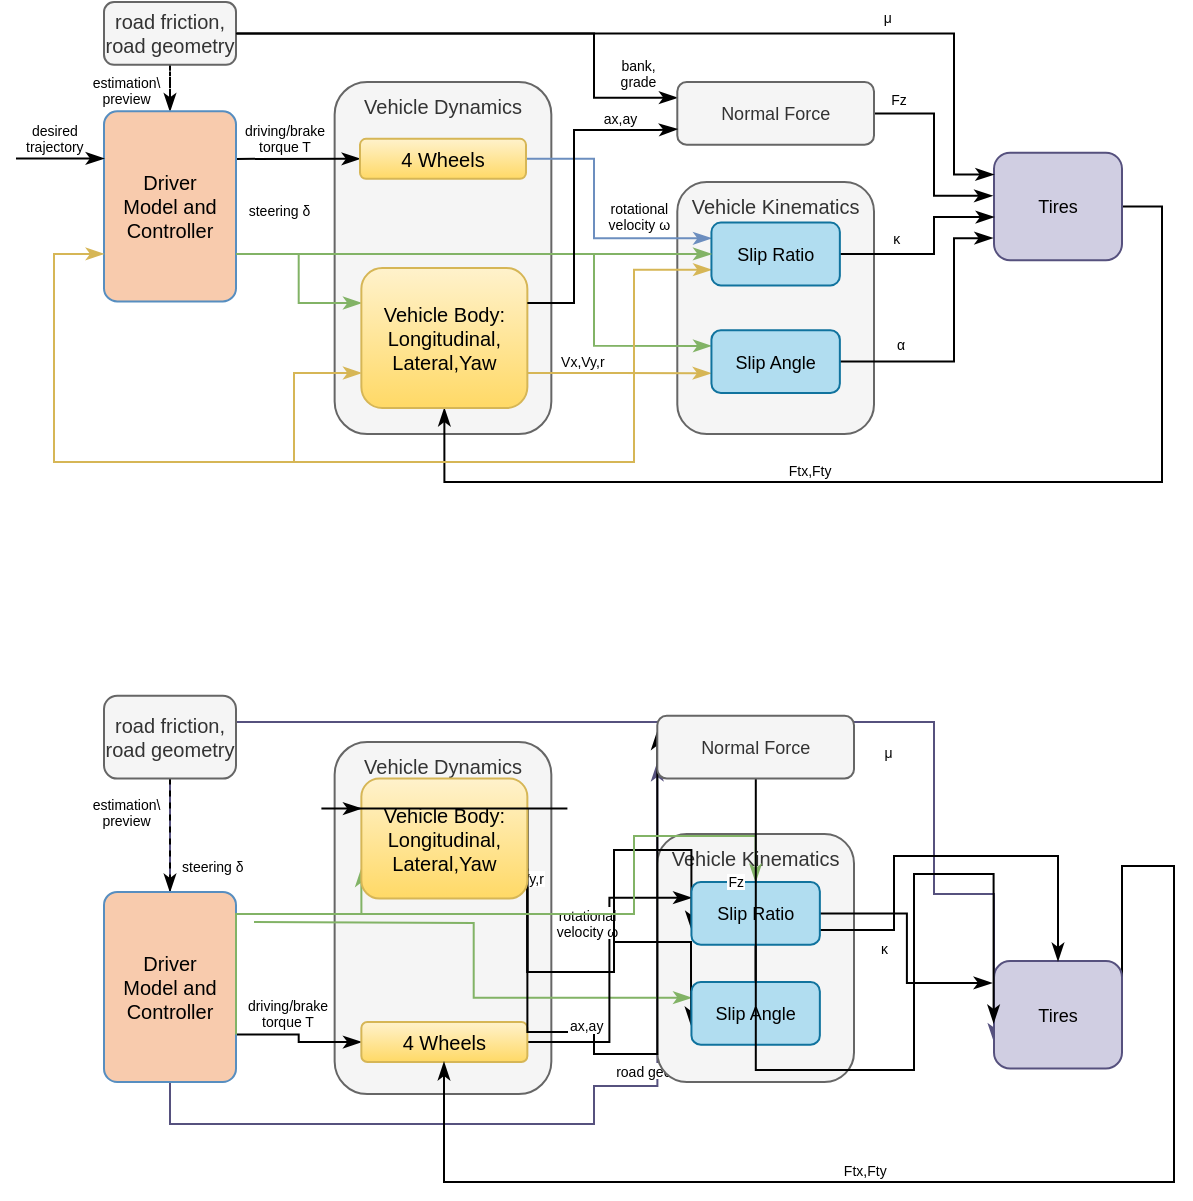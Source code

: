 <mxfile version="14.5.3" type="github"><diagram id="g7usEjnd5ee0Ly5ZbJtn" name="Page-1"><mxGraphModel dx="1778" dy="947" grid="1" gridSize="10" guides="1" tooltips="1" connect="1" arrows="1" fold="1" page="1" pageScale="1" pageWidth="850" pageHeight="1100" math="0" shadow="0"><root><mxCell id="0"/><mxCell id="1" parent="0"/><mxCell id="kuxUDI9ris-chH6kOZA5-78" value="" style="edgeStyle=orthogonalEdgeStyle;rounded=0;orthogonalLoop=1;jettySize=auto;startArrow=none;startFill=0;endArrow=classicThin;endFill=1;fontSize=7;dashed=1;" parent="1" source="kuxUDI9ris-chH6kOZA5-68" target="kuxUDI9ris-chH6kOZA5-31" edge="1"><mxGeometry relative="1" as="geometry"/></mxCell><mxCell id="kuxUDI9ris-chH6kOZA5-79" value="estimation\&#10;preview" style="edgeLabel;align=center;verticalAlign=middle;resizable=0;points=[];fontSize=7;" parent="kuxUDI9ris-chH6kOZA5-78" vertex="1" connectable="0"><mxGeometry x="-0.254" relative="1" as="geometry"><mxPoint x="-22" y="-6.04" as="offset"/></mxGeometry></mxCell><mxCell id="kuxUDI9ris-chH6kOZA5-128" value="" style="edgeStyle=orthogonalEdgeStyle;rounded=0;orthogonalLoop=1;jettySize=auto;entryX=0;entryY=0.25;entryDx=0;entryDy=0;startArrow=none;startFill=0;endArrow=classicThin;endFill=1;fontSize=7;exitX=1;exitY=0.5;exitDx=0;exitDy=0;" parent="1" source="kuxUDI9ris-chH6kOZA5-68" target="kuxUDI9ris-chH6kOZA5-61" edge="1"><mxGeometry relative="1" as="geometry"><Array as="points"><mxPoint x="420" y="246"/><mxPoint x="420" y="278"/></Array></mxGeometry></mxCell><mxCell id="kuxUDI9ris-chH6kOZA5-133" value="bank, &#10;grade" style="edgeLabel;align=center;verticalAlign=middle;resizable=0;points=[];fontSize=7;" parent="kuxUDI9ris-chH6kOZA5-128" vertex="1" connectable="0"><mxGeometry x="0.588" y="-1" relative="1" as="geometry"><mxPoint x="23" y="-2.1" as="offset"/></mxGeometry></mxCell><mxCell id="kuxUDI9ris-chH6kOZA5-68" value="road friction,&#10;road geometry" style="rounded=1;labelBackgroundColor=none;arcSize=16;verticalAlign=middle;fontSize=10;align=center;fillColor=#f5f5f5;strokeColor=#666666;fontColor=#333333;" parent="1" vertex="1"><mxGeometry x="175" y="230" width="66" height="31.42" as="geometry"/></mxCell><mxCell id="kuxUDI9ris-chH6kOZA5-50" value="Vehicle Kinematics" style="rounded=1;align=center;verticalAlign=top;fontSize=10;fontStyle=0;strokeColor=#666666;fillColor=#f5f5f5;fontColor=#333333;glass=0;" parent="1" vertex="1"><mxGeometry x="461.65" y="320" width="98.35" height="126" as="geometry"/></mxCell><mxCell id="kuxUDI9ris-chH6kOZA5-32" value="Vehicle Dynamics" style="rounded=1;align=center;verticalAlign=top;fontSize=10;fontStyle=0;strokeColor=#666666;fillColor=#f5f5f5;fontColor=#333333;glass=0;" parent="1" vertex="1"><mxGeometry x="290.32" y="270" width="108.35" height="176" as="geometry"/></mxCell><mxCell id="kuxUDI9ris-chH6kOZA5-37" value="" style="edgeStyle=orthogonalEdgeStyle;rounded=0;orthogonalLoop=1;jettySize=auto;entryX=0;entryY=0.5;entryDx=0;entryDy=0;exitX=1;exitY=0.25;exitDx=0;exitDy=0;endArrow=classicThin;endFill=1;" parent="1" source="kuxUDI9ris-chH6kOZA5-31" target="kuxUDI9ris-chH6kOZA5-33" edge="1"><mxGeometry relative="1" as="geometry"><mxPoint x="230" y="369" as="sourcePoint"/></mxGeometry></mxCell><mxCell id="kuxUDI9ris-chH6kOZA5-38" value="driving/brake &#10;torque T" style="edgeLabel;align=center;verticalAlign=middle;resizable=0;points=[];fontSize=7;" parent="kuxUDI9ris-chH6kOZA5-37" vertex="1" connectable="0"><mxGeometry x="-0.258" y="-1" relative="1" as="geometry"><mxPoint x="1.24" y="-11.41" as="offset"/></mxGeometry></mxCell><mxCell id="kuxUDI9ris-chH6kOZA5-41" value="" style="edgeStyle=orthogonalEdgeStyle;rounded=0;orthogonalLoop=1;jettySize=auto;exitX=1;exitY=0.75;exitDx=0;exitDy=0;fontSize=7;endArrow=classicThin;endFill=1;fillColor=#d5e8d4;strokeColor=#82b366;entryX=0;entryY=0.25;entryDx=0;entryDy=0;" parent="1" source="kuxUDI9ris-chH6kOZA5-31" target="kuxUDI9ris-chH6kOZA5-39" edge="1"><mxGeometry relative="1" as="geometry"/></mxCell><mxCell id="kuxUDI9ris-chH6kOZA5-42" value="steering δ" style="edgeLabel;align=center;verticalAlign=middle;resizable=0;points=[];fontSize=7;" parent="kuxUDI9ris-chH6kOZA5-41" vertex="1" connectable="0"><mxGeometry x="-0.199" y="1" relative="1" as="geometry"><mxPoint x="-10.86" y="-25.51" as="offset"/></mxGeometry></mxCell><mxCell id="kuxUDI9ris-chH6kOZA5-56" value="" style="edgeStyle=orthogonalEdgeStyle;rounded=0;orthogonalLoop=1;jettySize=auto;exitX=1;exitY=0.75;exitDx=0;exitDy=0;entryX=0;entryY=0.25;entryDx=0;entryDy=0;fontSize=7;endArrow=classicThin;endFill=1;fillColor=#d5e8d4;strokeColor=#82b366;" parent="1" source="kuxUDI9ris-chH6kOZA5-31" target="kuxUDI9ris-chH6kOZA5-48" edge="1"><mxGeometry relative="1" as="geometry"><Array as="points"><mxPoint x="420" y="356"/><mxPoint x="420" y="401"/></Array></mxGeometry></mxCell><mxCell id="kuxUDI9ris-chH6kOZA5-31" value="Driver &#10;Model and &#10;Controller" style="rounded=1;align=center;verticalAlign=middle;fontSize=10;fontStyle=0;fillColor=#F8CBAD;strokeColor=#578EC0;arcSize=10;" parent="1" vertex="1"><mxGeometry x="175" y="284.68" width="66" height="95.03" as="geometry"/></mxCell><mxCell id="kuxUDI9ris-chH6kOZA5-44" value="" style="edgeStyle=orthogonalEdgeStyle;rounded=0;orthogonalLoop=1;jettySize=auto;fontSize=7;entryX=0;entryY=0.25;entryDx=0;entryDy=0;endArrow=classicThin;endFill=1;fillColor=#dae8fc;strokeColor=#6c8ebf;" parent="1" source="kuxUDI9ris-chH6kOZA5-33" target="kuxUDI9ris-chH6kOZA5-51" edge="1"><mxGeometry relative="1" as="geometry"><mxPoint x="460" y="300" as="targetPoint"/><Array as="points"><mxPoint x="420" y="308"/><mxPoint x="420" y="348"/></Array></mxGeometry></mxCell><mxCell id="kuxUDI9ris-chH6kOZA5-45" value="rotational &#10;velocity ω" style="edgeLabel;align=center;verticalAlign=middle;resizable=0;points=[];fontSize=7;" parent="kuxUDI9ris-chH6kOZA5-44" vertex="1" connectable="0"><mxGeometry x="0.169" relative="1" as="geometry"><mxPoint x="18.64" y="-10.92" as="offset"/></mxGeometry></mxCell><mxCell id="kuxUDI9ris-chH6kOZA5-33" value="4 Wheels" style="rounded=1;align=center;verticalAlign=middle;fontSize=10;fontStyle=0;fillColor=#fff2cc;strokeColor=#d6b656;gradientColor=#ffd966;" parent="1" vertex="1"><mxGeometry x="303" y="298.425" width="83" height="20" as="geometry"/></mxCell><mxCell id="kuxUDI9ris-chH6kOZA5-34" value="" style="edgeStyle=orthogonalEdgeStyle;rounded=0;orthogonalLoop=1;jettySize=auto;exitX=0.5;exitY=1;exitDx=0;exitDy=0;" parent="1" source="kuxUDI9ris-chH6kOZA5-33" target="kuxUDI9ris-chH6kOZA5-33" edge="1"><mxGeometry relative="1" as="geometry"/></mxCell><mxCell id="kuxUDI9ris-chH6kOZA5-46" value="" style="edgeStyle=orthogonalEdgeStyle;rounded=0;orthogonalLoop=1;jettySize=auto;exitX=1;exitY=0.5;exitDx=0;exitDy=0;fontSize=7;endArrow=classicThin;endFill=1;entryX=0.5;entryY=1;entryDx=0;entryDy=0;" parent="1" source="kuxUDI9ris-chH6kOZA5-35" target="kuxUDI9ris-chH6kOZA5-39" edge="1"><mxGeometry relative="1" as="geometry"><mxPoint x="345" y="430" as="targetPoint"/><Array as="points"><mxPoint x="704" y="332"/><mxPoint x="704" y="470"/><mxPoint x="345" y="470"/></Array></mxGeometry></mxCell><mxCell id="kuxUDI9ris-chH6kOZA5-47" value="Ftx,Fty" style="edgeLabel;align=center;verticalAlign=middle;resizable=0;points=[];fontSize=7;" parent="kuxUDI9ris-chH6kOZA5-46" vertex="1" connectable="0"><mxGeometry x="0.217" relative="1" as="geometry"><mxPoint x="2.99" y="-6" as="offset"/></mxGeometry></mxCell><mxCell id="kuxUDI9ris-chH6kOZA5-35" value="Tires" style="rounded=1;align=center;verticalAlign=middle;fillColor=#d0cee2;strokeColor=#56517e;fontSize=9;fontStyle=0;" parent="1" vertex="1"><mxGeometry x="620" y="305.32" width="64" height="53.76" as="geometry"/></mxCell><mxCell id="kuxUDI9ris-chH6kOZA5-53" value="" style="edgeStyle=orthogonalEdgeStyle;rounded=0;orthogonalLoop=1;jettySize=auto;fontSize=7;entryX=-0.003;entryY=0.685;entryDx=0;entryDy=0;entryPerimeter=0;endArrow=classicThin;endFill=1;exitX=1;exitY=0.75;exitDx=0;exitDy=0;fillColor=#fff2cc;strokeColor=#d6b656;" parent="1" source="kuxUDI9ris-chH6kOZA5-39" target="kuxUDI9ris-chH6kOZA5-48" edge="1"><mxGeometry relative="1" as="geometry"/></mxCell><mxCell id="kuxUDI9ris-chH6kOZA5-54" value="Vx,Vy,r" style="edgeLabel;align=center;verticalAlign=middle;resizable=0;points=[];fontSize=7;" parent="kuxUDI9ris-chH6kOZA5-53" vertex="1" connectable="0"><mxGeometry x="-0.624" relative="1" as="geometry"><mxPoint x="9.99" y="-5.7" as="offset"/></mxGeometry></mxCell><mxCell id="kuxUDI9ris-chH6kOZA5-58" value="" style="edgeStyle=orthogonalEdgeStyle;rounded=0;orthogonalLoop=1;jettySize=auto;startArrow=none;startFill=0;endArrow=classicThin;endFill=1;fontSize=7;entryX=0;entryY=0.75;entryDx=0;entryDy=0;exitX=1;exitY=0.75;exitDx=0;exitDy=0;fillColor=#fff2cc;strokeColor=#d6b656;" parent="1" source="kuxUDI9ris-chH6kOZA5-39" target="kuxUDI9ris-chH6kOZA5-51" edge="1"><mxGeometry relative="1" as="geometry"><mxPoint x="450" y="410" as="targetPoint"/><Array as="points"><mxPoint x="440" y="416"/><mxPoint x="440" y="364"/></Array></mxGeometry></mxCell><mxCell id="kuxUDI9ris-chH6kOZA5-39" value="Vehicle Body:&#10;Longitudinal,&#10;Lateral,Yaw" style="rounded=1;align=center;verticalAlign=middle;fontSize=10;fontStyle=0;fillColor=#fff2cc;strokeColor=#d6b656;gradientColor=#ffd966;" parent="1" vertex="1"><mxGeometry x="303.68" y="363" width="83" height="70" as="geometry"/></mxCell><mxCell id="kuxUDI9ris-chH6kOZA5-64" value="" style="edgeStyle=orthogonalEdgeStyle;rounded=0;orthogonalLoop=1;jettySize=auto;startArrow=none;startFill=0;endArrow=classicThin;endFill=1;fontSize=7;entryX=-0.01;entryY=0.795;entryDx=0;entryDy=0;entryPerimeter=0;" parent="1" source="kuxUDI9ris-chH6kOZA5-48" target="kuxUDI9ris-chH6kOZA5-35" edge="1"><mxGeometry relative="1" as="geometry"><mxPoint x="610" y="370" as="targetPoint"/><Array as="points"><mxPoint x="600" y="410"/><mxPoint x="600" y="348"/></Array></mxGeometry></mxCell><mxCell id="kuxUDI9ris-chH6kOZA5-75" value="α" style="edgeLabel;align=center;verticalAlign=middle;resizable=0;points=[];fontSize=7;" parent="kuxUDI9ris-chH6kOZA5-64" vertex="1" connectable="0"><mxGeometry x="-0.642" y="-1" relative="1" as="geometry"><mxPoint x="5.88" y="-9.8" as="offset"/></mxGeometry></mxCell><mxCell id="kuxUDI9ris-chH6kOZA5-48" value="Slip Angle" style="rounded=1;align=center;verticalAlign=middle;fillColor=#b1ddf0;strokeColor=#10739e;fontSize=9;fontStyle=0;" parent="1" vertex="1"><mxGeometry x="478.72" y="394.094" width="64.21" height="31.42" as="geometry"/></mxCell><mxCell id="kuxUDI9ris-chH6kOZA5-63" value="" style="edgeStyle=orthogonalEdgeStyle;rounded=0;orthogonalLoop=1;jettySize=auto;startArrow=none;startFill=0;endArrow=classicThin;endFill=1;fontSize=7;entryX=0;entryY=0.599;entryDx=0;entryDy=0;entryPerimeter=0;" parent="1" source="kuxUDI9ris-chH6kOZA5-51" target="kuxUDI9ris-chH6kOZA5-35" edge="1"><mxGeometry relative="1" as="geometry"><mxPoint x="600" y="342" as="targetPoint"/><Array as="points"><mxPoint x="590" y="356"/><mxPoint x="590" y="338"/></Array></mxGeometry></mxCell><mxCell id="kuxUDI9ris-chH6kOZA5-74" value="κ" style="edgeLabel;align=center;verticalAlign=middle;resizable=0;points=[];fontSize=7;" parent="kuxUDI9ris-chH6kOZA5-63" vertex="1" connectable="0"><mxGeometry x="0.016" y="6" relative="1" as="geometry"><mxPoint x="-12.88" y="-6.31" as="offset"/></mxGeometry></mxCell><mxCell id="kuxUDI9ris-chH6kOZA5-51" value="Slip Ratio" style="rounded=1;align=center;verticalAlign=middle;fillColor=#b1ddf0;strokeColor=#10739e;fontSize=9;fontStyle=0;" parent="1" vertex="1"><mxGeometry x="478.72" y="340.29" width="64.21" height="31.42" as="geometry"/></mxCell><mxCell id="kuxUDI9ris-chH6kOZA5-59" value="" style="edgeStyle=orthogonalEdgeStyle;rounded=0;orthogonalLoop=1;jettySize=auto;exitX=1;exitY=0.75;exitDx=0;exitDy=0;fontSize=7;endArrow=classicThin;endFill=1;fillColor=#d5e8d4;strokeColor=#82b366;entryX=0;entryY=0.5;entryDx=0;entryDy=0;" parent="1" source="kuxUDI9ris-chH6kOZA5-31" target="kuxUDI9ris-chH6kOZA5-51" edge="1"><mxGeometry relative="1" as="geometry"><mxPoint x="230" y="365.953" as="sourcePoint"/><mxPoint x="337.68" y="410" as="targetPoint"/></mxGeometry></mxCell><mxCell id="kuxUDI9ris-chH6kOZA5-62" value="" style="edgeStyle=orthogonalEdgeStyle;rounded=0;orthogonalLoop=1;jettySize=auto;startArrow=none;startFill=0;endArrow=classicThin;endFill=1;fontSize=7;entryX=-0.012;entryY=0.402;entryDx=0;entryDy=0;entryPerimeter=0;" parent="1" source="kuxUDI9ris-chH6kOZA5-61" target="kuxUDI9ris-chH6kOZA5-35" edge="1"><mxGeometry relative="1" as="geometry"><mxPoint x="600" y="329" as="targetPoint"/><Array as="points"><mxPoint x="590" y="286"/><mxPoint x="590" y="327"/></Array></mxGeometry></mxCell><mxCell id="kuxUDI9ris-chH6kOZA5-76" value="Fz" style="edgeLabel;align=center;verticalAlign=middle;resizable=0;points=[];fontSize=7;" parent="kuxUDI9ris-chH6kOZA5-62" vertex="1" connectable="0"><mxGeometry x="-0.736" y="1" relative="1" as="geometry"><mxPoint x="-1.24" y="-6" as="offset"/></mxGeometry></mxCell><mxCell id="kuxUDI9ris-chH6kOZA5-61" value="Normal Force" style="rounded=1;align=center;verticalAlign=middle;fontSize=9;fontStyle=0;fillColor=#f5f5f5;strokeColor=#666666;fontColor=#333333;" parent="1" vertex="1"><mxGeometry x="461.65" y="270" width="98.35" height="31.42" as="geometry"/></mxCell><mxCell id="kuxUDI9ris-chH6kOZA5-81" value="" style="edgeStyle=orthogonalEdgeStyle;rounded=0;orthogonalLoop=1;jettySize=auto;entryX=0;entryY=0.75;entryDx=0;entryDy=0;startArrow=none;startFill=0;endArrow=classicThin;endFill=1;fontSize=10;fillColor=#d0cee2;strokeColor=#56517e;" parent="1" source="kuxUDI9ris-chH6kOZA5-87" target="kuxUDI9ris-chH6kOZA5-118" edge="1"><mxGeometry relative="1" as="geometry"><Array as="points"><mxPoint x="420" y="791"/><mxPoint x="420" y="772"/></Array></mxGeometry></mxCell><mxCell id="kuxUDI9ris-chH6kOZA5-82" value="road geometry" style="edgeLabel;align=center;verticalAlign=middle;resizable=0;points=[];fontSize=7;" parent="kuxUDI9ris-chH6kOZA5-81" vertex="1" connectable="0"><mxGeometry x="0.278" y="1" relative="1" as="geometry"><mxPoint x="36.62" y="-25.42" as="offset"/></mxGeometry></mxCell><mxCell id="kuxUDI9ris-chH6kOZA5-83" value="" style="edgeStyle=orthogonalEdgeStyle;rounded=0;orthogonalLoop=1;jettySize=auto;entryX=0;entryY=0.75;entryDx=0;entryDy=0;startArrow=none;startFill=0;endArrow=classicThin;endFill=1;fontSize=7;fillColor=#d0cee2;strokeColor=#56517e;" parent="1" source="kuxUDI9ris-chH6kOZA5-87" target="kuxUDI9ris-chH6kOZA5-102" edge="1"><mxGeometry relative="1" as="geometry"><Array as="points"><mxPoint x="208" y="590"/><mxPoint x="590" y="590"/><mxPoint x="590" y="676"/><mxPoint x="620" y="676"/></Array></mxGeometry></mxCell><mxCell id="kuxUDI9ris-chH6kOZA5-84" value="μ" style="edgeLabel;align=center;verticalAlign=middle;resizable=0;points=[];fontSize=7;" parent="kuxUDI9ris-chH6kOZA5-83" vertex="1" connectable="0"><mxGeometry x="0.38" y="-1" relative="1" as="geometry"><mxPoint x="-22" y="-8" as="offset"/></mxGeometry></mxCell><mxCell id="kuxUDI9ris-chH6kOZA5-85" value="" style="edgeStyle=orthogonalEdgeStyle;rounded=0;orthogonalLoop=1;jettySize=auto;startArrow=none;startFill=0;endArrow=classicThin;endFill=1;fontSize=7;dashed=1;" parent="1" source="kuxUDI9ris-chH6kOZA5-87" target="kuxUDI9ris-chH6kOZA5-95" edge="1"><mxGeometry relative="1" as="geometry"/></mxCell><mxCell id="kuxUDI9ris-chH6kOZA5-86" value="estimation\&#10;preview" style="edgeLabel;align=center;verticalAlign=middle;resizable=0;points=[];fontSize=7;" parent="kuxUDI9ris-chH6kOZA5-85" vertex="1" connectable="0"><mxGeometry x="-0.254" relative="1" as="geometry"><mxPoint x="-22" y="-4.04" as="offset"/></mxGeometry></mxCell><mxCell id="kuxUDI9ris-chH6kOZA5-87" value="road friction,&#10;road geometry" style="rounded=1;labelBackgroundColor=none;arcSize=16;verticalAlign=middle;fontSize=10;align=center;fillColor=#f5f5f5;strokeColor=#666666;fontColor=#333333;" parent="1" vertex="1"><mxGeometry x="175" y="576.87" width="66" height="41.42" as="geometry"/></mxCell><mxCell id="kuxUDI9ris-chH6kOZA5-88" value="Vehicle Kinematics" style="rounded=1;align=center;verticalAlign=top;fontSize=10;fontStyle=0;strokeColor=#666666;fillColor=#f5f5f5;fontColor=#333333;glass=0;" parent="1" vertex="1"><mxGeometry x="451.65" y="646" width="98.35" height="124" as="geometry"/></mxCell><mxCell id="kuxUDI9ris-chH6kOZA5-89" value="Vehicle Dynamics" style="rounded=1;align=center;verticalAlign=top;fontSize=10;fontStyle=0;strokeColor=#666666;fillColor=#f5f5f5;fontColor=#333333;glass=0;" parent="1" vertex="1"><mxGeometry x="290.32" y="600" width="108.35" height="176" as="geometry"/></mxCell><mxCell id="kuxUDI9ris-chH6kOZA5-90" value="" style="edgeStyle=orthogonalEdgeStyle;rounded=0;orthogonalLoop=1;jettySize=auto;entryX=0;entryY=0.5;entryDx=0;entryDy=0;endArrow=classicThin;endFill=1;exitX=1;exitY=0.75;exitDx=0;exitDy=0;" parent="1" source="kuxUDI9ris-chH6kOZA5-95" target="kuxUDI9ris-chH6kOZA5-98" edge="1"><mxGeometry relative="1" as="geometry"><mxPoint x="250" y="740" as="sourcePoint"/></mxGeometry></mxCell><mxCell id="kuxUDI9ris-chH6kOZA5-91" value="driving/brake &#10;torque T" style="edgeLabel;align=center;verticalAlign=middle;resizable=0;points=[];fontSize=7;" parent="kuxUDI9ris-chH6kOZA5-90" vertex="1" connectable="0"><mxGeometry x="-0.258" y="-1" relative="1" as="geometry"><mxPoint x="1.24" y="-11.41" as="offset"/></mxGeometry></mxCell><mxCell id="kuxUDI9ris-chH6kOZA5-92" value="" style="edgeStyle=orthogonalEdgeStyle;rounded=0;orthogonalLoop=1;jettySize=auto;exitX=1;exitY=0.75;exitDx=0;exitDy=0;fontSize=7;endArrow=classicThin;endFill=1;fillColor=#d5e8d4;strokeColor=#82b366;entryX=0;entryY=0.75;entryDx=0;entryDy=0;" parent="1" source="kuxUDI9ris-chH6kOZA5-95" target="kuxUDI9ris-chH6kOZA5-108" edge="1"><mxGeometry relative="1" as="geometry"><Array as="points"><mxPoint x="241" y="686"/><mxPoint x="304" y="686"/></Array></mxGeometry></mxCell><mxCell id="kuxUDI9ris-chH6kOZA5-93" value="steering δ" style="edgeLabel;align=center;verticalAlign=middle;resizable=0;points=[];fontSize=7;" parent="kuxUDI9ris-chH6kOZA5-92" vertex="1" connectable="0"><mxGeometry x="-0.199" y="1" relative="1" as="geometry"><mxPoint x="-10.86" y="-25.51" as="offset"/></mxGeometry></mxCell><mxCell id="kuxUDI9ris-chH6kOZA5-94" value="" style="edgeStyle=orthogonalEdgeStyle;rounded=0;orthogonalLoop=1;jettySize=auto;entryX=0;entryY=0.25;entryDx=0;entryDy=0;fontSize=7;endArrow=classicThin;endFill=1;fillColor=#d5e8d4;strokeColor=#82b366;" parent="1" target="kuxUDI9ris-chH6kOZA5-111" edge="1"><mxGeometry relative="1" as="geometry"><mxPoint x="250" y="690" as="sourcePoint"/></mxGeometry></mxCell><mxCell id="kuxUDI9ris-chH6kOZA5-95" value="Driver &#10;Model and &#10;Controller" style="rounded=1;align=center;verticalAlign=middle;fontSize=10;fontStyle=0;fillColor=#F8CBAD;strokeColor=#578EC0;arcSize=10;" parent="1" vertex="1"><mxGeometry x="175" y="674.97" width="66" height="95.03" as="geometry"/></mxCell><mxCell id="kuxUDI9ris-chH6kOZA5-96" value="" style="edgeStyle=orthogonalEdgeStyle;rounded=0;orthogonalLoop=1;jettySize=auto;fontSize=7;entryX=0;entryY=0.25;entryDx=0;entryDy=0;endArrow=classicThin;endFill=1;" parent="1" source="kuxUDI9ris-chH6kOZA5-98" target="kuxUDI9ris-chH6kOZA5-114" edge="1"><mxGeometry relative="1" as="geometry"><mxPoint x="460" y="630" as="targetPoint"/></mxGeometry></mxCell><mxCell id="kuxUDI9ris-chH6kOZA5-97" value="rotational &#10;velocity ω" style="edgeLabel;align=center;verticalAlign=middle;resizable=0;points=[];fontSize=7;" parent="kuxUDI9ris-chH6kOZA5-96" vertex="1" connectable="0"><mxGeometry x="0.169" relative="1" as="geometry"><mxPoint x="-11.21" y="-10.4" as="offset"/></mxGeometry></mxCell><mxCell id="kuxUDI9ris-chH6kOZA5-98" value="4 Wheels" style="rounded=1;align=center;verticalAlign=middle;fontSize=10;fontStyle=0;fillColor=#fff2cc;strokeColor=#d6b656;gradientColor=#ffd966;" parent="1" vertex="1"><mxGeometry x="303.68" y="740.005" width="83" height="20" as="geometry"/></mxCell><mxCell id="kuxUDI9ris-chH6kOZA5-99" value="" style="edgeStyle=orthogonalEdgeStyle;rounded=0;orthogonalLoop=1;jettySize=auto;exitX=0.5;exitY=1;exitDx=0;exitDy=0;" parent="1" source="kuxUDI9ris-chH6kOZA5-98" target="kuxUDI9ris-chH6kOZA5-98" edge="1"><mxGeometry relative="1" as="geometry"/></mxCell><mxCell id="kuxUDI9ris-chH6kOZA5-100" value="" style="edgeStyle=orthogonalEdgeStyle;rounded=0;orthogonalLoop=1;jettySize=auto;exitX=1;exitY=0.5;exitDx=0;exitDy=0;fontSize=7;endArrow=classicThin;endFill=1;" parent="1" source="kuxUDI9ris-chH6kOZA5-102" edge="1"><mxGeometry relative="1" as="geometry"><mxPoint x="345" y="760" as="targetPoint"/><Array as="points"><mxPoint x="710" y="662"/><mxPoint x="710" y="820"/><mxPoint x="345" y="820"/></Array></mxGeometry></mxCell><mxCell id="kuxUDI9ris-chH6kOZA5-101" value="Ftx,Fty" style="edgeLabel;align=center;verticalAlign=middle;resizable=0;points=[];fontSize=7;" parent="kuxUDI9ris-chH6kOZA5-100" vertex="1" connectable="0"><mxGeometry x="0.217" relative="1" as="geometry"><mxPoint x="2.99" y="-6" as="offset"/></mxGeometry></mxCell><mxCell id="kuxUDI9ris-chH6kOZA5-102" value="Tires" style="rounded=1;align=center;verticalAlign=middle;fillColor=#d0cee2;strokeColor=#56517e;fontSize=9;fontStyle=0;" parent="1" vertex="1"><mxGeometry x="620" y="709.51" width="64" height="53.76" as="geometry"/></mxCell><mxCell id="kuxUDI9ris-chH6kOZA5-103" value="" style="edgeStyle=orthogonalEdgeStyle;rounded=0;orthogonalLoop=1;jettySize=auto;fontSize=7;entryX=-0.003;entryY=0.685;entryDx=0;entryDy=0;entryPerimeter=0;endArrow=classicThin;endFill=1;exitX=1;exitY=0.25;exitDx=0;exitDy=0;" parent="1" source="kuxUDI9ris-chH6kOZA5-108" target="kuxUDI9ris-chH6kOZA5-111" edge="1"><mxGeometry relative="1" as="geometry"><Array as="points"><mxPoint x="430" y="715"/><mxPoint x="430" y="700"/></Array></mxGeometry></mxCell><mxCell id="kuxUDI9ris-chH6kOZA5-104" value="Vx,Vy,r" style="edgeLabel;align=center;verticalAlign=middle;resizable=0;points=[];fontSize=7;" parent="kuxUDI9ris-chH6kOZA5-103" vertex="1" connectable="0"><mxGeometry x="-0.624" relative="1" as="geometry"><mxPoint x="-2.93" y="-6.3" as="offset"/></mxGeometry></mxCell><mxCell id="kuxUDI9ris-chH6kOZA5-105" value="" style="edgeStyle=orthogonalEdgeStyle;rounded=0;orthogonalLoop=1;jettySize=auto;startArrow=none;startFill=0;endArrow=classicThin;endFill=1;fontSize=7;entryX=0;entryY=0.75;entryDx=0;entryDy=0;exitX=1;exitY=0.25;exitDx=0;exitDy=0;" parent="1" source="kuxUDI9ris-chH6kOZA5-108" target="kuxUDI9ris-chH6kOZA5-114" edge="1"><mxGeometry relative="1" as="geometry"><mxPoint x="450" y="740" as="targetPoint"/><Array as="points"><mxPoint x="430" y="715"/><mxPoint x="430" y="654"/></Array></mxGeometry></mxCell><mxCell id="kuxUDI9ris-chH6kOZA5-106" value="" style="edgeStyle=orthogonalEdgeStyle;rounded=0;orthogonalLoop=1;jettySize=auto;startArrow=none;startFill=0;endArrow=classicThin;endFill=1;fontSize=7;entryX=0;entryY=0.25;entryDx=0;entryDy=0;exitX=1;exitY=0.75;exitDx=0;exitDy=0;" parent="1" source="kuxUDI9ris-chH6kOZA5-108" target="kuxUDI9ris-chH6kOZA5-118" edge="1"><mxGeometry relative="1" as="geometry"><Array as="points"><mxPoint x="420" y="745"/><mxPoint x="420" y="756"/></Array></mxGeometry></mxCell><mxCell id="kuxUDI9ris-chH6kOZA5-107" value="ax,ay" style="edgeLabel;align=center;verticalAlign=middle;resizable=0;points=[];fontSize=7;" parent="kuxUDI9ris-chH6kOZA5-106" vertex="1" connectable="0"><mxGeometry x="-0.536" y="1" relative="1" as="geometry"><mxPoint x="28.38" y="4.58" as="offset"/></mxGeometry></mxCell><mxCell id="kuxUDI9ris-chH6kOZA5-108" value="Vehicle Body:&#10;Longitudinal,&#10;Lateral,Yaw" style="rounded=1;align=center;verticalAlign=middle;fontSize=10;fontStyle=0;fillColor=#fff2cc;strokeColor=#d6b656;gradientColor=#ffd966;" parent="1" vertex="1"><mxGeometry x="303.68" y="618.29" width="83" height="60" as="geometry"/></mxCell><mxCell id="kuxUDI9ris-chH6kOZA5-109" value="" style="edgeStyle=orthogonalEdgeStyle;rounded=0;orthogonalLoop=1;jettySize=auto;startArrow=none;startFill=0;endArrow=classicThin;endFill=1;fontSize=7;" parent="1" source="kuxUDI9ris-chH6kOZA5-111" target="kuxUDI9ris-chH6kOZA5-102" edge="1"><mxGeometry relative="1" as="geometry"><Array as="points"><mxPoint x="570" y="694"/><mxPoint x="570" y="657"/></Array></mxGeometry></mxCell><mxCell id="kuxUDI9ris-chH6kOZA5-110" value="α" style="edgeLabel;align=center;verticalAlign=middle;resizable=0;points=[];fontSize=7;" parent="kuxUDI9ris-chH6kOZA5-109" vertex="1" connectable="0"><mxGeometry x="-0.642" y="-1" relative="1" as="geometry"><mxPoint x="3.85" y="-6.92" as="offset"/></mxGeometry></mxCell><mxCell id="kuxUDI9ris-chH6kOZA5-111" value="Slip Angle" style="rounded=1;align=center;verticalAlign=middle;fillColor=#b1ddf0;strokeColor=#10739e;fontSize=9;fontStyle=0;" parent="1" vertex="1"><mxGeometry x="468.72" y="720" width="64.21" height="31.42" as="geometry"/></mxCell><mxCell id="kuxUDI9ris-chH6kOZA5-112" value="" style="edgeStyle=orthogonalEdgeStyle;rounded=0;orthogonalLoop=1;jettySize=auto;startArrow=none;startFill=0;endArrow=classicThin;endFill=1;fontSize=7;entryX=-0.016;entryY=0.204;entryDx=0;entryDy=0;entryPerimeter=0;" parent="1" source="kuxUDI9ris-chH6kOZA5-114" target="kuxUDI9ris-chH6kOZA5-102" edge="1"><mxGeometry relative="1" as="geometry"/></mxCell><mxCell id="kuxUDI9ris-chH6kOZA5-113" value="κ" style="edgeLabel;align=center;verticalAlign=middle;resizable=0;points=[];fontSize=7;" parent="kuxUDI9ris-chH6kOZA5-112" vertex="1" connectable="0"><mxGeometry x="0.016" y="6" relative="1" as="geometry"><mxPoint x="-17.43" y="-0.31" as="offset"/></mxGeometry></mxCell><mxCell id="kuxUDI9ris-chH6kOZA5-114" value="Slip Ratio" style="rounded=1;align=center;verticalAlign=middle;fillColor=#b1ddf0;strokeColor=#10739e;fontSize=9;fontStyle=0;" parent="1" vertex="1"><mxGeometry x="468.72" y="670.0" width="64.21" height="31.42" as="geometry"/></mxCell><mxCell id="kuxUDI9ris-chH6kOZA5-115" value="" style="edgeStyle=orthogonalEdgeStyle;rounded=0;orthogonalLoop=1;jettySize=auto;exitX=1;exitY=0.75;exitDx=0;exitDy=0;fontSize=7;endArrow=classicThin;endFill=1;fillColor=#d5e8d4;strokeColor=#82b366;" parent="1" source="kuxUDI9ris-chH6kOZA5-95" target="kuxUDI9ris-chH6kOZA5-114" edge="1"><mxGeometry relative="1" as="geometry"><mxPoint x="230" y="695.953" as="sourcePoint"/><mxPoint x="337.68" y="740" as="targetPoint"/><Array as="points"><mxPoint x="440" y="686"/><mxPoint x="440" y="647"/></Array></mxGeometry></mxCell><mxCell id="kuxUDI9ris-chH6kOZA5-116" value="" style="edgeStyle=orthogonalEdgeStyle;rounded=0;orthogonalLoop=1;jettySize=auto;entryX=-0.003;entryY=0.576;entryDx=0;entryDy=0;startArrow=none;startFill=0;endArrow=classicThin;endFill=1;fontSize=7;entryPerimeter=0;" parent="1" source="kuxUDI9ris-chH6kOZA5-118" target="kuxUDI9ris-chH6kOZA5-102" edge="1"><mxGeometry relative="1" as="geometry"><Array as="points"><mxPoint x="580" y="764"/><mxPoint x="580" y="666"/></Array></mxGeometry></mxCell><mxCell id="kuxUDI9ris-chH6kOZA5-117" value="Fz" style="edgeLabel;align=center;verticalAlign=middle;resizable=0;points=[];fontSize=7;" parent="kuxUDI9ris-chH6kOZA5-116" vertex="1" connectable="0"><mxGeometry x="-0.736" y="1" relative="1" as="geometry"><mxPoint x="-11" y="-6" as="offset"/></mxGeometry></mxCell><mxCell id="kuxUDI9ris-chH6kOZA5-118" value="Normal Force" style="rounded=1;align=center;verticalAlign=middle;fontSize=9;fontStyle=0;fillColor=#f5f5f5;strokeColor=#666666;fontColor=#333333;" parent="1" vertex="1"><mxGeometry x="451.65" y="586.87" width="98.35" height="31.42" as="geometry"/></mxCell><mxCell id="kuxUDI9ris-chH6kOZA5-119" value="" style="edgeStyle=orthogonalEdgeStyle;rounded=0;orthogonalLoop=1;jettySize=auto;startArrow=none;startFill=0;endArrow=classicThin;endFill=1;fontSize=7;entryX=0;entryY=0.25;entryDx=0;entryDy=0;exitX=1;exitY=0.25;exitDx=0;exitDy=0;" parent="1" source="kuxUDI9ris-chH6kOZA5-108" target="kuxUDI9ris-chH6kOZA5-108" edge="1"><mxGeometry relative="1" as="geometry"><mxPoint x="478.72" y="664.155" as="targetPoint"/><mxPoint x="396.68" y="725" as="sourcePoint"/></mxGeometry></mxCell><mxCell id="kuxUDI9ris-chH6kOZA5-120" value="" style="edgeStyle=orthogonalEdgeStyle;rounded=0;orthogonalLoop=1;jettySize=auto;startArrow=none;startFill=0;endArrow=classicThin;endFill=1;fontSize=7;entryX=0;entryY=0.75;entryDx=0;entryDy=0;exitX=1;exitY=0.25;exitDx=0;exitDy=0;" parent="1" source="kuxUDI9ris-chH6kOZA5-39" target="kuxUDI9ris-chH6kOZA5-61" edge="1"><mxGeometry relative="1" as="geometry"><Array as="points"><mxPoint x="410" y="381"/><mxPoint x="410" y="294"/><mxPoint x="452" y="294"/></Array><mxPoint x="387" y="378" as="sourcePoint"/><mxPoint x="456.97" y="438.725" as="targetPoint"/></mxGeometry></mxCell><mxCell id="kuxUDI9ris-chH6kOZA5-121" value="ax,ay" style="edgeLabel;align=center;verticalAlign=middle;resizable=0;points=[];fontSize=7;" parent="kuxUDI9ris-chH6kOZA5-120" vertex="1" connectable="0"><mxGeometry x="-0.536" y="1" relative="1" as="geometry"><mxPoint x="24" y="-77.87" as="offset"/></mxGeometry></mxCell><mxCell id="kuxUDI9ris-chH6kOZA5-129" value="" style="edgeStyle=orthogonalEdgeStyle;rounded=0;orthogonalLoop=1;jettySize=auto;startArrow=none;startFill=0;endArrow=classicThin;endFill=1;fontSize=7;entryX=0;entryY=0.75;entryDx=0;entryDy=0;exitX=1;exitY=0.75;exitDx=0;exitDy=0;fillColor=#fff2cc;strokeColor=#d6b656;" parent="1" source="kuxUDI9ris-chH6kOZA5-39" target="kuxUDI9ris-chH6kOZA5-39" edge="1"><mxGeometry relative="1" as="geometry"><mxPoint x="478.72" y="389.645" as="targetPoint"/><mxPoint x="396.68" y="425.5" as="sourcePoint"/><Array as="points"><mxPoint x="440" y="416"/><mxPoint x="440" y="460"/><mxPoint x="270" y="460"/><mxPoint x="270" y="416"/></Array></mxGeometry></mxCell><mxCell id="kuxUDI9ris-chH6kOZA5-131" value="" style="edgeStyle=orthogonalEdgeStyle;rounded=0;orthogonalLoop=1;jettySize=auto;startArrow=none;startFill=0;endArrow=classicThin;endFill=1;fontSize=7;entryX=0;entryY=0.75;entryDx=0;entryDy=0;exitX=1;exitY=0.75;exitDx=0;exitDy=0;fillColor=#fff2cc;strokeColor=#d6b656;" parent="1" source="kuxUDI9ris-chH6kOZA5-39" target="kuxUDI9ris-chH6kOZA5-31" edge="1"><mxGeometry relative="1" as="geometry"><mxPoint x="313.68" y="425.5" as="targetPoint"/><mxPoint x="396.68" y="425.5" as="sourcePoint"/><Array as="points"><mxPoint x="440" y="416"/><mxPoint x="440" y="460"/><mxPoint x="150" y="460"/><mxPoint x="150" y="356"/></Array></mxGeometry></mxCell><mxCell id="kuxUDI9ris-chH6kOZA5-134" value="" style="edgeStyle=orthogonalEdgeStyle;rounded=0;orthogonalLoop=1;jettySize=auto;entryX=0;entryY=0.5;entryDx=0;entryDy=0;exitX=1;exitY=0.25;exitDx=0;exitDy=0;endArrow=classicThin;endFill=1;" parent="1" edge="1"><mxGeometry relative="1" as="geometry"><mxPoint x="131" y="308.238" as="sourcePoint"/><mxPoint x="175" y="308.225" as="targetPoint"/></mxGeometry></mxCell><mxCell id="kuxUDI9ris-chH6kOZA5-135" value="desired&#10;trajectory" style="edgeLabel;align=center;verticalAlign=middle;resizable=0;points=[];fontSize=7;" parent="kuxUDI9ris-chH6kOZA5-134" vertex="1" connectable="0"><mxGeometry x="-0.258" y="-1" relative="1" as="geometry"><mxPoint x="2.67" y="-10.81" as="offset"/></mxGeometry></mxCell><mxCell id="kuxUDI9ris-chH6kOZA5-136" value="" style="edgeStyle=orthogonalEdgeStyle;rounded=0;orthogonalLoop=1;jettySize=auto;startArrow=none;startFill=0;endArrow=classicThin;endFill=1;fontSize=7;exitX=1;exitY=0.5;exitDx=0;exitDy=0;entryX=-0.002;entryY=0.203;entryDx=0;entryDy=0;entryPerimeter=0;" parent="1" source="kuxUDI9ris-chH6kOZA5-68" target="kuxUDI9ris-chH6kOZA5-35" edge="1"><mxGeometry relative="1" as="geometry"><mxPoint x="241" y="245.71" as="sourcePoint"/><mxPoint x="619.872" y="316.233" as="targetPoint"/><Array as="points"><mxPoint x="600" y="246"/><mxPoint x="600" y="316"/></Array></mxGeometry></mxCell><mxCell id="kuxUDI9ris-chH6kOZA5-137" value="μ" style="edgeLabel;align=center;verticalAlign=middle;resizable=0;points=[];fontSize=7;" parent="kuxUDI9ris-chH6kOZA5-136" vertex="1" connectable="0"><mxGeometry x="0.333" y="1" relative="1" as="geometry"><mxPoint x="26.2" y="-6.72" as="offset"/></mxGeometry></mxCell></root></mxGraphModel></diagram></mxfile>